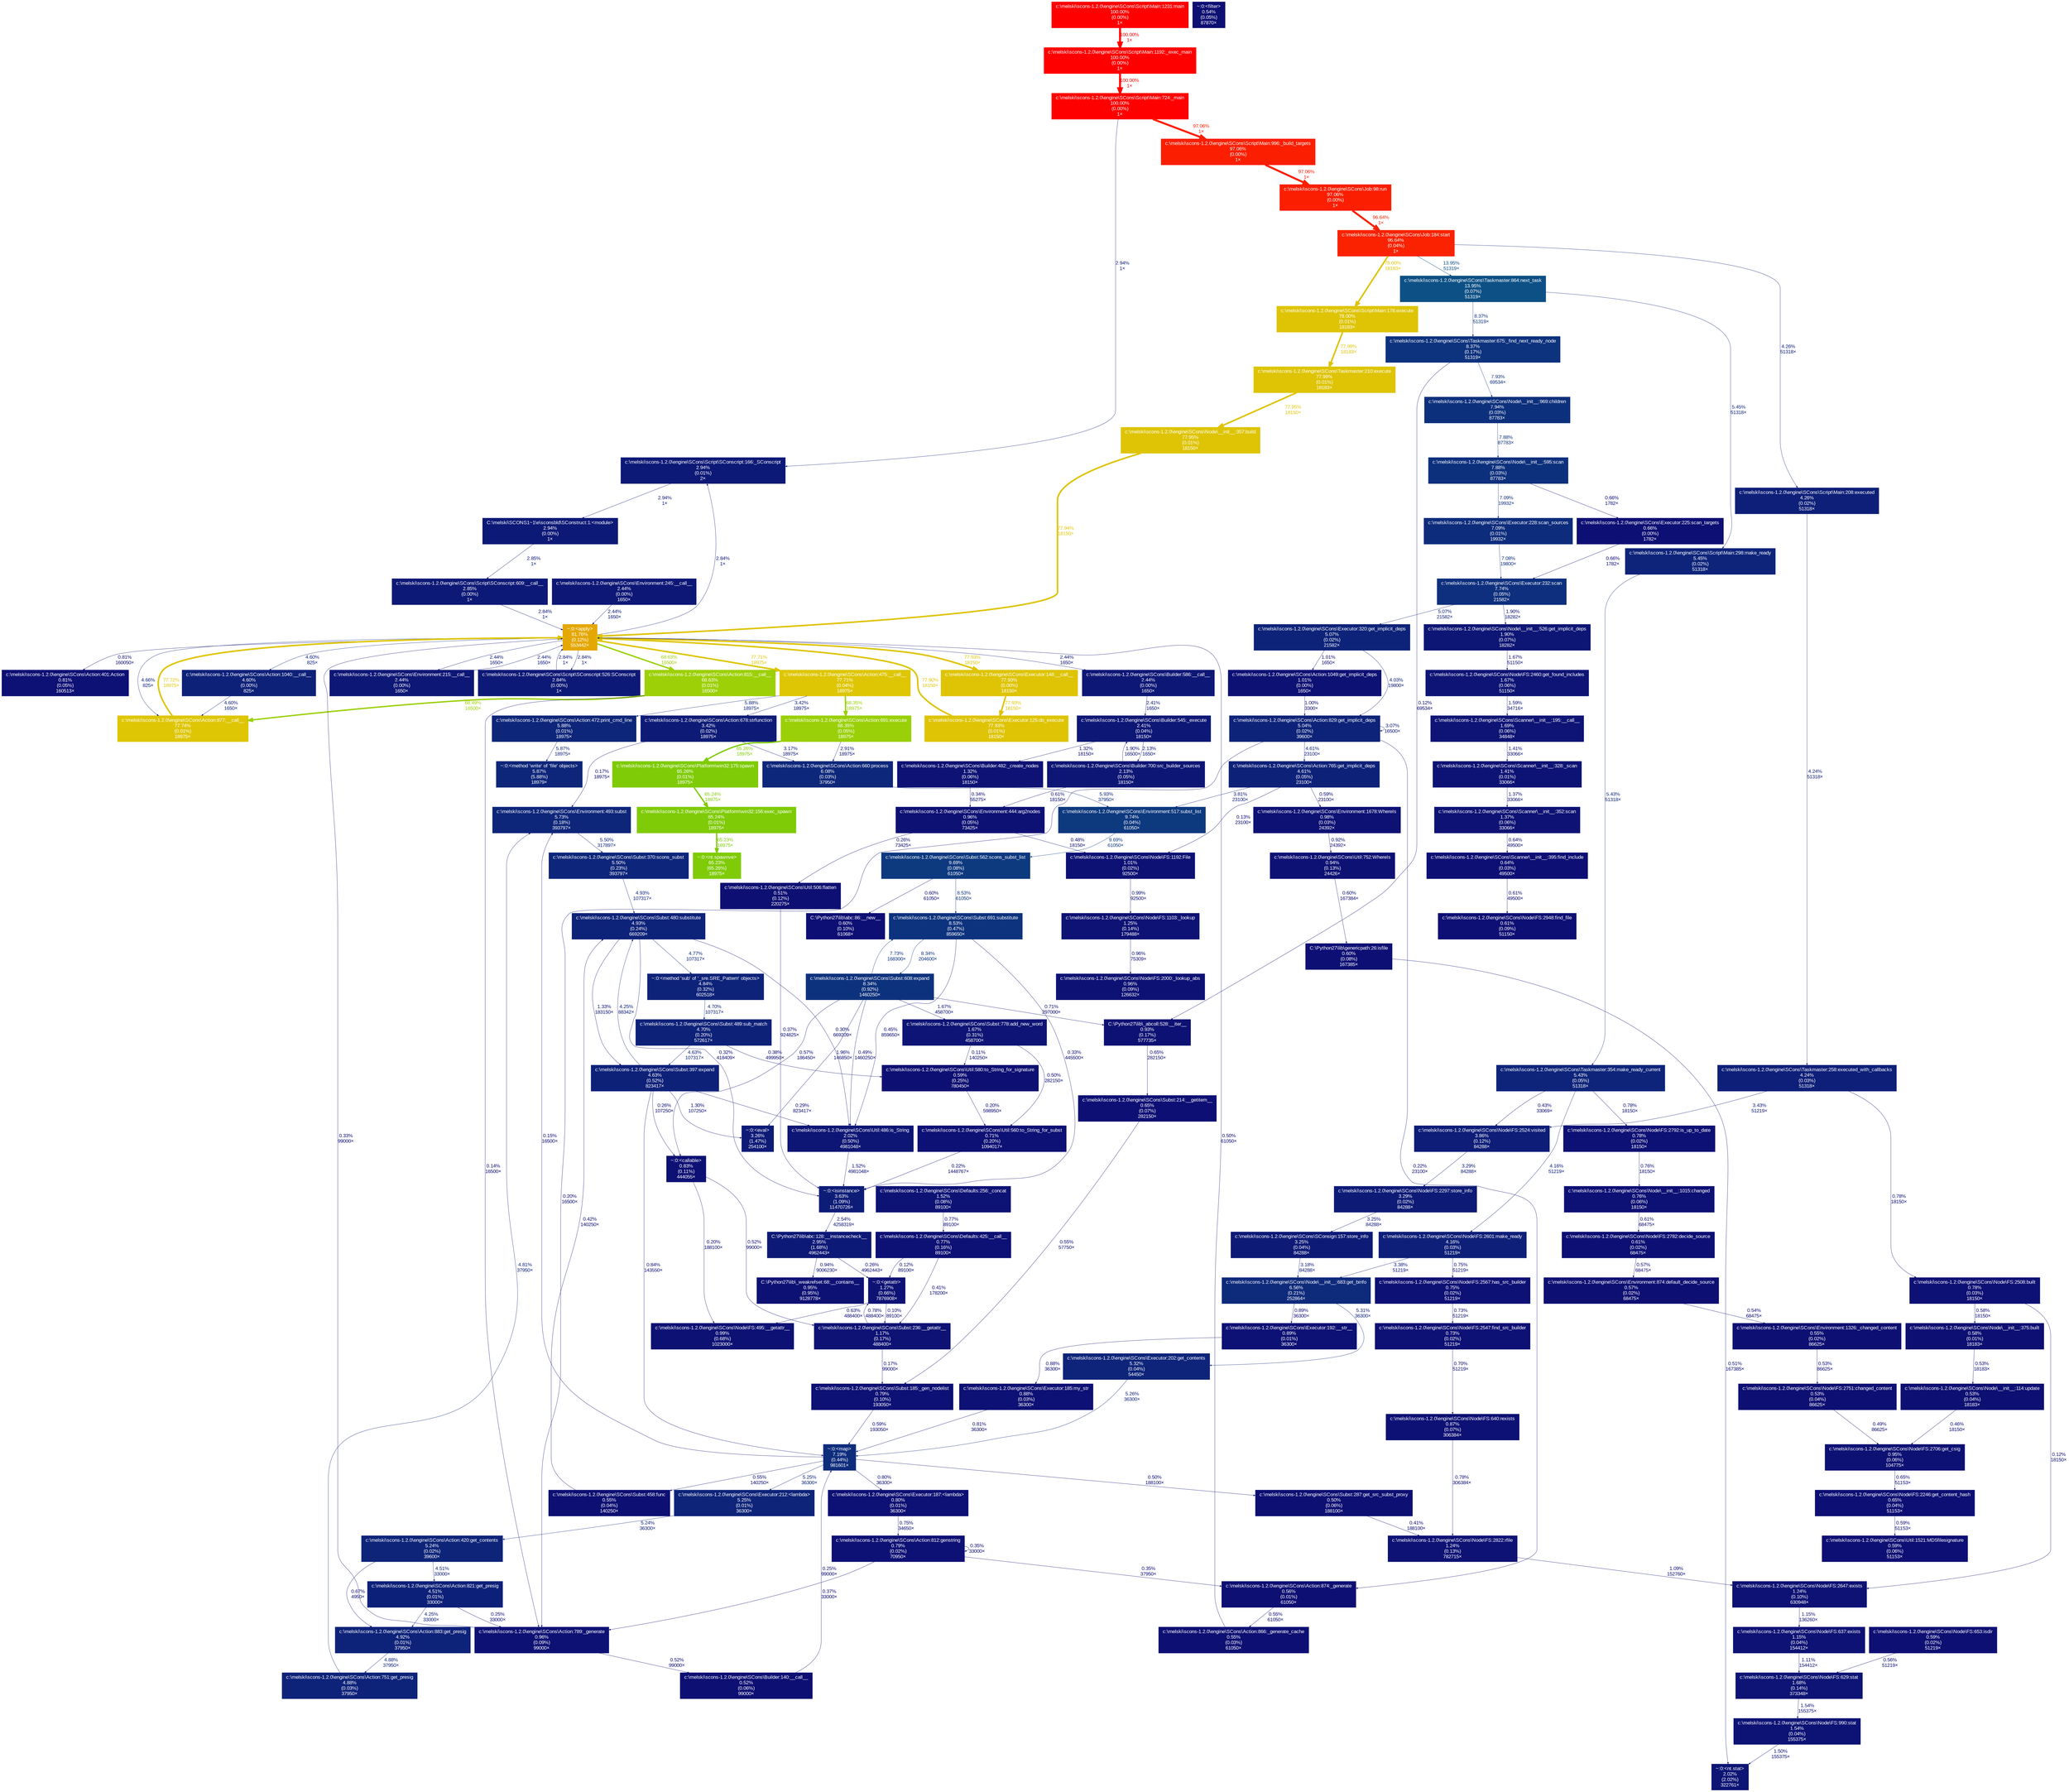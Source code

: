 digraph {
	graph [ranksep=0.25, fontname=Arial, nodesep=0.125];
	node [fontname=Arial, style=filled, height=0, width=0, shape=box, fontcolor=white];
	edge [fontname=Arial];
	7 [color="#ff0000", fontcolor="#ffffff", fontsize="10.00", label="c:\\melski\\scons-1.2.0\\engine\\SCons\\Script\\Main:724:_main\n100.00%\n(0.00%)\n1×"];
	7 -> 138 [color="#0d1977", label="2.94%\n1×", arrowsize="0.35", fontsize="10.00", fontcolor="#0d1977", labeldistance="0.50", penwidth="0.50"];
	7 -> 103 [color="#fb1e01", label="97.06%\n1×", arrowsize="0.99", fontsize="10.00", fontcolor="#fb1e01", labeldistance="3.88", penwidth="3.88"];
	14 [color="#0d327d", fontcolor="#ffffff", fontsize="10.00", label="c:\\melski\\scons-1.2.0\\engine\\SCons\\Subst:608:expand\n8.34%\n(0.92%)\n1460250×"];
	14 -> 357 [color="#0d1074", label="0.71%\n297000×", arrowsize="0.35", fontsize="10.00", fontcolor="#0d1074", labeldistance="0.50", penwidth="0.50"];
	14 -> 902 [color="#0d1575", label="1.96%\n146850×", arrowsize="0.35", fontsize="10.00", fontcolor="#0d1575", labeldistance="0.50", penwidth="0.50"];
	14 -> 232 [color="#0d1475", label="1.67%\n458700×", arrowsize="0.35", fontsize="10.00", fontcolor="#0d1475", labeldistance="0.50", penwidth="0.50"];
	14 -> 334 [color="#0d2f7d", label="7.73%\n168300×", arrowsize="0.35", fontsize="10.00", fontcolor="#0d2f7d", labeldistance="0.50", penwidth="0.50"];
	14 -> 764 [color="#0d0f73", label="0.57%\n186450×", arrowsize="0.35", fontsize="10.00", fontcolor="#0d0f73", labeldistance="0.50", penwidth="0.50"];
	14 -> 341 [color="#0d0f73", label="0.49%\n1460250×", arrowsize="0.35", fontsize="10.00", fontcolor="#0d0f73", labeldistance="0.50", penwidth="0.50"];
	20 [color="#7fcb07", fontcolor="#ffffff", fontsize="10.00", label="c:\\melski\\scons-1.2.0\\engine\\SCons\\Platform\\win32:156:exec_spawn\n65.24%\n(0.01%)\n18975×"];
	20 -> 1294 [color="#7fcb07", label="65.23%\n18975×", arrowsize="0.81", fontsize="10.00", fontcolor="#7fcb07", labeldistance="2.61", penwidth="2.61"];
	21 [color="#7fcb07", fontcolor="#ffffff", fontsize="10.00", label="c:\\melski\\scons-1.2.0\\engine\\SCons\\Platform\\win32:175:spawn\n65.26%\n(0.01%)\n18975×"];
	21 -> 20 [color="#7fcb07", label="65.24%\n18975×", arrowsize="0.81", fontsize="10.00", fontcolor="#7fcb07", labeldistance="2.61", penwidth="2.61"];
	26 [color="#e4a704", fontcolor="#ffffff", fontsize="10.00", label="~:0:<apply>\n81.76%\n(0.12%)\n553442×"];
	26 -> 138 [color="#0d1976", label="2.84%\n1×", arrowsize="0.35", fontsize="10.00", fontcolor="#0d1976", labeldistance="0.50", penwidth="0.50"];
	26 -> 408 [color="#0d1776", label="2.44%\n1650×", arrowsize="0.35", fontsize="10.00", fontcolor="#0d1776", labeldistance="0.50", penwidth="0.50"];
	26 -> 155 [color="#0d1976", label="2.84%\n1×", arrowsize="0.35", fontsize="10.00", fontcolor="#0d1976", labeldistance="0.50", penwidth="0.50"];
	26 -> 292 [color="#dec405", label="77.93%\n18150×", arrowsize="0.88", fontsize="10.00", fontcolor="#dec405", labeldistance="3.12", penwidth="3.12"];
	26 -> 37 [color="#0d1074", label="0.81%\n160050×", arrowsize="0.35", fontsize="10.00", fontcolor="#0d1074", labeldistance="0.50", penwidth="0.50"];
	26 -> 422 [color="#0d2179", label="4.60%\n825×", arrowsize="0.35", fontsize="10.00", fontcolor="#0d2179", labeldistance="0.50", penwidth="0.50"];
	26 -> 343 [color="#dec605", label="77.71%\n18975×", arrowsize="0.88", fontsize="10.00", fontcolor="#dec605", labeldistance="3.11", penwidth="3.11"];
	26 -> 379 [color="#9dd007", label="68.63%\n16500×", arrowsize="0.83", fontsize="10.00", fontcolor="#9dd007", labeldistance="2.75", penwidth="2.75"];
	26 -> 892 [color="#0d1776", label="2.44%\n1650×", arrowsize="0.35", fontsize="10.00", fontcolor="#0d1776", labeldistance="0.50", penwidth="0.50"];
	26 -> 1023 [color="#0d2179", label="4.66%\n825×", arrowsize="0.35", fontsize="10.00", fontcolor="#0d2179", labeldistance="0.50", penwidth="0.50"];
	31 [color="#0d2a7b", fontcolor="#ffffff", fontsize="10.00", label="c:\\melski\\scons-1.2.0\\engine\\SCons\\Node\\__init__:683:get_binfo\n6.56%\n(0.21%)\n252864×"];
	31 -> 428 [color="#0d247a", label="5.31%\n36300×", arrowsize="0.35", fontsize="10.00", fontcolor="#0d247a", labeldistance="0.50", penwidth="0.50"];
	31 -> 815 [color="#0d1074", label="0.89%\n36300×", arrowsize="0.35", fontsize="10.00", fontcolor="#0d1074", labeldistance="0.50", penwidth="0.50"];
	32 [color="#0d1174", fontcolor="#ffffff", fontsize="10.00", label="c:\\melski\\scons-1.2.0\\engine\\SCons\\Node\\FS:2706:get_csig\n0.95%\n(0.06%)\n104775×"];
	32 -> 85 [color="#0d0f74", label="0.65%\n51153×", arrowsize="0.35", fontsize="10.00", fontcolor="#0d0f74", labeldistance="0.50", penwidth="0.50"];
	33 [color="#0d1074", fontcolor="#ffffff", fontsize="10.00", label="c:\\melski\\scons-1.2.0\\engine\\SCons\\Node\\__init__:1015:changed\n0.76%\n(0.06%)\n18150×"];
	33 -> 1099 [color="#0d0f74", label="0.61%\n68475×", arrowsize="0.35", fontsize="10.00", fontcolor="#0d0f74", labeldistance="0.50", penwidth="0.50"];
	37 [color="#0d1074", fontcolor="#ffffff", fontsize="10.00", label="c:\\melski\\scons-1.2.0\\engine\\SCons\\Action:401:Action\n0.81%\n(0.05%)\n160513×"];
	40 [color="#ff0000", fontcolor="#ffffff", fontsize="10.00", label="c:\\melski\\scons-1.2.0\\engine\\SCons\\Script\\Main:1231:main\n100.00%\n(0.00%)\n1×"];
	40 -> 284 [color="#ff0000", label="100.00%\n1×", arrowsize="1.00", fontsize="10.00", fontcolor="#ff0000", labeldistance="4.00", penwidth="4.00"];
	50 [color="#0d327e", fontcolor="#ffffff", fontsize="10.00", label="c:\\melski\\scons-1.2.0\\engine\\SCons\\Taskmaster:675:_find_next_ready_node\n8.37%\n(0.17%)\n51319×"];
	50 -> 357 [color="#0d0d73", label="0.12%\n69534×", arrowsize="0.35", fontsize="10.00", fontcolor="#0d0d73", labeldistance="0.50", penwidth="0.50"];
	50 -> 604 [color="#0d307d", label="7.93%\n69534×", arrowsize="0.35", fontsize="10.00", fontcolor="#0d307d", labeldistance="0.50", penwidth="0.50"];
	51 [color="#0d1f78", fontcolor="#ffffff", fontsize="10.00", label="c:\\melski\\scons-1.2.0\\engine\\SCons\\Taskmaster:258:executed_with_callbacks\n4.24%\n(0.03%)\n51318×"];
	51 -> 621 [color="#0d1b77", label="3.43%\n51219×", arrowsize="0.35", fontsize="10.00", fontcolor="#0d1b77", labeldistance="0.50", penwidth="0.50"];
	51 -> 280 [color="#0d1074", label="0.78%\n18150×", arrowsize="0.35", fontsize="10.00", fontcolor="#0d1074", labeldistance="0.50", penwidth="0.50"];
	60 [color="#0d0f73", fontcolor="#ffffff", fontsize="10.00", label="c:\\melski\\scons-1.2.0\\engine\\SCons\\Util:506:flatten\n0.51%\n(0.12%)\n220275×"];
	60 -> 317 [color="#0d0e73", label="0.37%\n924825×", arrowsize="0.35", fontsize="10.00", fontcolor="#0d0e73", labeldistance="0.50", penwidth="0.50"];
	61 [color="#0d1675", fontcolor="#ffffff", fontsize="10.00", label="c:\\melski\\scons-1.2.0\\engine\\SCons\\Builder:700:src_builder_sources\n2.13%\n(0.05%)\n18150×"];
	61 -> 253 [color="#0d1575", label="1.90%\n16500×", arrowsize="0.35", fontsize="10.00", fontcolor="#0d1575", labeldistance="0.50", penwidth="0.50"];
	61 -> 62 [color="#0d0f74", label="0.61%\n18150×", arrowsize="0.35", fontsize="10.00", fontcolor="#0d0f74", labeldistance="0.50", penwidth="0.50"];
	62 [color="#0d1174", fontcolor="#ffffff", fontsize="10.00", label="c:\\melski\\scons-1.2.0\\engine\\SCons\\Environment:444:arg2nodes\n0.96%\n(0.05%)\n73425×"];
	62 -> 397 [color="#0d0f73", label="0.48%\n18150×", arrowsize="0.35", fontsize="10.00", fontcolor="#0d0f73", labeldistance="0.50", penwidth="0.50"];
	62 -> 60 [color="#0d0e73", label="0.26%\n73425×", arrowsize="0.35", fontsize="10.00", fontcolor="#0d0e73", labeldistance="0.50", penwidth="0.50"];
	77 [color="#0d2d7c", fontcolor="#ffffff", fontsize="10.00", label="~:0:<map>\n7.19%\n(0.44%)\n981601×"];
	77 -> 411 [color="#0d2479", label="5.25%\n36300×", arrowsize="0.35", fontsize="10.00", fontcolor="#0d2479", labeldistance="0.50", penwidth="0.50"];
	77 -> 163 [color="#0d0d73", label="0.15%\n16500×", arrowsize="0.35", fontsize="10.00", fontcolor="#0d0d73", labeldistance="0.50", penwidth="0.50"];
	77 -> 305 [color="#0d0f73", label="0.55%\n140250×", arrowsize="0.35", fontsize="10.00", fontcolor="#0d0f73", labeldistance="0.50", penwidth="0.50"];
	77 -> 181 [color="#0d0f73", label="0.50%\n188100×", arrowsize="0.35", fontsize="10.00", fontcolor="#0d0f73", labeldistance="0.50", penwidth="0.50"];
	77 -> 1084 [color="#0d1074", label="0.80%\n36300×", arrowsize="0.35", fontsize="10.00", fontcolor="#0d1074", labeldistance="0.50", penwidth="0.50"];
	81 [color="#0d0f73", fontcolor="#ffffff", fontsize="10.00", label="~:0:<filter>\n0.54%\n(0.05%)\n87870×"];
	84 [color="#0d0f74", fontcolor="#ffffff", fontsize="10.00", label="c:\\melski\\scons-1.2.0\\engine\\SCons\\Util:1521:MD5filesignature\n0.59%\n(0.06%)\n51153×"];
	85 [color="#0d0f74", fontcolor="#ffffff", fontsize="10.00", label="c:\\melski\\scons-1.2.0\\engine\\SCons\\Node\\FS:2246:get_content_hash\n0.65%\n(0.04%)\n51153×"];
	85 -> 84 [color="#0d0f74", label="0.59%\n51153×", arrowsize="0.35", fontsize="10.00", fontcolor="#0d0f74", labeldistance="0.50", penwidth="0.50"];
	95 [color="#0d307d", fontcolor="#ffffff", fontsize="10.00", label="c:\\melski\\scons-1.2.0\\engine\\SCons\\Node\\__init__:595:scan\n7.88%\n(0.03%)\n87783×"];
	95 -> 1199 [color="#0d0f74", label="0.66%\n1782×", arrowsize="0.35", fontsize="10.00", fontcolor="#0d0f74", labeldistance="0.50", penwidth="0.50"];
	95 -> 670 [color="#0d2c7c", label="7.09%\n19932×", arrowsize="0.35", fontsize="10.00", fontcolor="#0d2c7c", labeldistance="0.50", penwidth="0.50"];
	96 [color="#dec405", fontcolor="#ffffff", fontsize="10.00", label="c:\\melski\\scons-1.2.0\\engine\\SCons\\Node\\__init__:357:build\n77.95%\n(0.01%)\n18150×"];
	96 -> 26 [color="#dec405", label="77.94%\n18150×", arrowsize="0.88", fontsize="10.00", fontcolor="#dec405", labeldistance="3.12", penwidth="3.12"];
	98 [color="#0d5085", fontcolor="#ffffff", fontsize="10.00", label="c:\\melski\\scons-1.2.0\\engine\\SCons\\Taskmaster:864:next_task\n13.95%\n(0.07%)\n51319×"];
	98 -> 50 [color="#0d327e", label="8.37%\n51319×", arrowsize="0.35", fontsize="10.00", fontcolor="#0d327e", labeldistance="0.50", penwidth="0.50"];
	98 -> 947 [color="#0d247a", label="5.45%\n51318×", arrowsize="0.35", fontsize="10.00", fontcolor="#0d247a", labeldistance="0.50", penwidth="0.50"];
	103 [color="#fb1e01", fontcolor="#ffffff", fontsize="10.00", label="c:\\melski\\scons-1.2.0\\engine\\SCons\\Script\\Main:996:_build_targets\n97.06%\n(0.00%)\n1×"];
	103 -> 266 [color="#fb1e01", label="97.06%\n1×", arrowsize="0.99", fontsize="10.00", fontcolor="#fb1e01", labeldistance="3.88", penwidth="3.88"];
	109 [color="#fa2201", fontcolor="#ffffff", fontsize="10.00", label="c:\\melski\\scons-1.2.0\\engine\\SCons\\Job:184:start\n96.64%\n(0.04%)\n1×"];
	109 -> 98 [color="#0d5085", label="13.95%\n51319×", arrowsize="0.37", fontsize="10.00", fontcolor="#0d5085", labeldistance="0.56", penwidth="0.56"];
	109 -> 1131 [color="#dec405", label="78.00%\n18183×", arrowsize="0.88", fontsize="10.00", fontcolor="#dec405", labeldistance="3.12", penwidth="3.12"];
	109 -> 462 [color="#0d1f78", label="4.26%\n51318×", arrowsize="0.35", fontsize="10.00", fontcolor="#0d1f78", labeldistance="0.50", penwidth="0.50"];
	117 [color="#0d0f73", fontcolor="#ffffff", fontsize="10.00", label="c:\\melski\\scons-1.2.0\\engine\\SCons\\Node\\__init__:114:update\n0.53%\n(0.04%)\n18183×"];
	117 -> 32 [color="#0d0f73", label="0.46%\n18150×", arrowsize="0.35", fontsize="10.00", fontcolor="#0d0f73", labeldistance="0.50", penwidth="0.50"];
	118 [color="#0d0f73", fontcolor="#ffffff", fontsize="10.00", label="c:\\melski\\scons-1.2.0\\engine\\SCons\\Node\\__init__:375:built\n0.58%\n(0.01%)\n18183×"];
	118 -> 117 [color="#0d0f73", label="0.53%\n18183×", arrowsize="0.35", fontsize="10.00", fontcolor="#0d0f73", labeldistance="0.50", penwidth="0.50"];
	122 [color="#0d1274", fontcolor="#ffffff", fontsize="10.00", label="c:\\melski\\scons-1.2.0\\engine\\SCons\\Node\\FS:2822:rfile\n1.24%\n(0.13%)\n782715×"];
	122 -> 457 [color="#0d1174", label="1.09%\n152760×", arrowsize="0.35", fontsize="10.00", fontcolor="#0d1174", labeldistance="0.50", penwidth="0.50"];
	131 [color="#0d1174", fontcolor="#ffffff", fontsize="10.00", label="c:\\melski\\scons-1.2.0\\engine\\SCons\\Node\\FS:2000:_lookup_abs\n0.96%\n(0.09%)\n126632×"];
	133 [color="#0d0f74", fontcolor="#ffffff", fontsize="10.00", label="c:\\melski\\scons-1.2.0\\engine\\SCons\\Node\\FS:2948:find_file\n0.61%\n(0.09%)\n51150×"];
	138 [color="#0d1977", fontcolor="#ffffff", fontsize="10.00", label="c:\\melski\\scons-1.2.0\\engine\\SCons\\Script\\SConscript:166:_SConscript\n2.94%\n(0.01%)\n2×"];
	138 -> 653 [color="#0d1977", label="2.94%\n1×", arrowsize="0.35", fontsize="10.00", fontcolor="#0d1977", labeldistance="0.50", penwidth="0.50"];
	155 [color="#0d1976", fontcolor="#ffffff", fontsize="10.00", label="c:\\melski\\scons-1.2.0\\engine\\SCons\\Script\\SConscript:526:SConscript\n2.84%\n(0.00%)\n1×"];
	155 -> 26 [color="#0d1976", label="2.84%\n1×", arrowsize="0.35", fontsize="10.00", fontcolor="#0d1976", labeldistance="0.50", penwidth="0.50"];
	161 [color="#0d397f", fontcolor="#ffffff", fontsize="10.00", label="c:\\melski\\scons-1.2.0\\engine\\SCons\\Environment:517:subst_list\n9.74%\n(0.04%)\n61050×"];
	161 -> 492 [color="#0d397f", label="9.69%\n61050×", arrowsize="0.35", fontsize="10.00", fontcolor="#0d397f", labeldistance="0.50", penwidth="0.50"];
	163 [color="#0d267a", fontcolor="#ffffff", fontsize="10.00", label="c:\\melski\\scons-1.2.0\\engine\\SCons\\Environment:493:subst\n5.73%\n(0.18%)\n393797×"];
	163 -> 306 [color="#0d257a", label="5.50%\n317897×", arrowsize="0.35", fontsize="10.00", fontcolor="#0d257a", labeldistance="0.50", penwidth="0.50"];
	181 [color="#0d0f73", fontcolor="#ffffff", fontsize="10.00", label="c:\\melski\\scons-1.2.0\\engine\\SCons\\Subst:287:get_src_subst_proxy\n0.50%\n(0.06%)\n188100×"];
	181 -> 122 [color="#0d0e73", label="0.41%\n188100×", arrowsize="0.35", fontsize="10.00", fontcolor="#0d0e73", labeldistance="0.50", penwidth="0.50"];
	183 [color="#0d1074", fontcolor="#ffffff", fontsize="10.00", label="c:\\melski\\scons-1.2.0\\engine\\SCons\\Node\\FS:640:rexists\n0.87%\n(0.07%)\n306384×"];
	183 -> 122 [color="#0d1074", label="0.78%\n306384×", arrowsize="0.35", fontsize="10.00", fontcolor="#0d1074", labeldistance="0.50", penwidth="0.50"];
	184 [color="#0d1074", fontcolor="#ffffff", fontsize="10.00", label="c:\\melski\\scons-1.2.0\\engine\\SCons\\Node\\FS:2792:is_up_to_date\n0.78%\n(0.02%)\n18150×"];
	184 -> 33 [color="#0d1074", label="0.76%\n18150×", arrowsize="0.35", fontsize="10.00", fontcolor="#0d1074", labeldistance="0.50", penwidth="0.50"];
	185 [color="#0d1375", fontcolor="#ffffff", fontsize="10.00", label="c:\\melski\\scons-1.2.0\\engine\\SCons\\Scanner\\__init__:328:_scan\n1.41%\n(0.01%)\n33066×"];
	185 -> 669 [color="#0d1274", label="1.37%\n33066×", arrowsize="0.35", fontsize="10.00", fontcolor="#0d1274", labeldistance="0.50", penwidth="0.50"];
	194 [color="#0d1475", fontcolor="#ffffff", fontsize="10.00", label="c:\\melski\\scons-1.2.0\\engine\\SCons\\Node\\FS:2460:get_found_includes\n1.67%\n(0.06%)\n51150×"];
	194 -> 327 [color="#0d1375", label="1.59%\n34716×", arrowsize="0.35", fontsize="10.00", fontcolor="#0d1375", labeldistance="0.50", penwidth="0.50"];
	201 [color="#0d0f73", fontcolor="#ffffff", fontsize="10.00", label="c:\\melski\\scons-1.2.0\\engine\\SCons\\Environment:1326:_changed_content\n0.55%\n(0.02%)\n86625×"];
	201 -> 1127 [color="#0d0f73", label="0.53%\n86625×", arrowsize="0.35", fontsize="10.00", fontcolor="#0d0f73", labeldistance="0.50", penwidth="0.50"];
	203 [color="#0d0f73", fontcolor="#ffffff", fontsize="10.00", label="c:\\melski\\scons-1.2.0\\engine\\SCons\\Environment:874:default_decide_source\n0.57%\n(0.02%)\n68475×"];
	203 -> 201 [color="#0d0f73", label="0.54%\n68475×", arrowsize="0.35", fontsize="10.00", fontcolor="#0d0f73", labeldistance="0.50", penwidth="0.50"];
	207 [color="#0d2279", fontcolor="#ffffff", fontsize="10.00", label="c:\\melski\\scons-1.2.0\\engine\\SCons\\Action:751:get_presig\n4.88%\n(0.03%)\n37950×"];
	207 -> 163 [color="#0d2279", label="4.81%\n37950×", arrowsize="0.35", fontsize="10.00", fontcolor="#0d2279", labeldistance="0.50", penwidth="0.50"];
	210 [color="#0d1b77", fontcolor="#ffffff", fontsize="10.00", label="c:\\melski\\scons-1.2.0\\engine\\SCons\\Action:678:strfunction\n3.42%\n(0.02%)\n18975×"];
	210 -> 163 [color="#0d0d73", label="0.17%\n18975×", arrowsize="0.35", fontsize="10.00", fontcolor="#0d0d73", labeldistance="0.50", penwidth="0.50"];
	210 -> 277 [color="#0d1a77", label="3.17%\n18975×", arrowsize="0.35", fontsize="10.00", fontcolor="#0d1a77", labeldistance="0.50", penwidth="0.50"];
	215 [color="#0d1174", fontcolor="#ffffff", fontsize="10.00", label="c:\\melski\\scons-1.2.0\\engine\\SCons\\Environment:1678:WhereIs\n0.98%\n(0.03%)\n24392×"];
	215 -> 477 [color="#0d1174", label="0.92%\n24392×", arrowsize="0.35", fontsize="10.00", fontcolor="#0d1174", labeldistance="0.50", penwidth="0.50"];
	226 [color="#0d1274", fontcolor="#ffffff", fontsize="10.00", label="c:\\melski\\scons-1.2.0\\engine\\SCons\\Builder:482:_create_nodes\n1.32%\n(0.06%)\n18150×"];
	226 -> 62 [color="#0d0e73", label="0.34%\n55275×", arrowsize="0.35", fontsize="10.00", fontcolor="#0d0e73", labeldistance="0.50", penwidth="0.50"];
	232 [color="#0d1475", fontcolor="#ffffff", fontsize="10.00", label="c:\\melski\\scons-1.2.0\\engine\\SCons\\Subst:778:add_new_word\n1.67%\n(0.31%)\n458700×"];
	232 -> 1057 [color="#0d0d73", label="0.11%\n140250×", arrowsize="0.35", fontsize="10.00", fontcolor="#0d0d73", labeldistance="0.50", penwidth="0.50"];
	232 -> 254 [color="#0d0f73", label="0.50%\n282150×", arrowsize="0.35", fontsize="10.00", fontcolor="#0d0f73", labeldistance="0.50", penwidth="0.50"];
	235 [color="#0d247a", fontcolor="#ffffff", fontsize="10.00", label="c:\\melski\\scons-1.2.0\\engine\\SCons\\Taskmaster:354:make_ready_current\n5.43%\n(0.05%)\n51318×"];
	235 -> 621 [color="#0d0f73", label="0.43%\n33069×", arrowsize="0.35", fontsize="10.00", fontcolor="#0d0f73", labeldistance="0.50", penwidth="0.50"];
	235 -> 430 [color="#0d1f78", label="4.16%\n51219×", arrowsize="0.35", fontsize="10.00", fontcolor="#0d1f78", labeldistance="0.50", penwidth="0.50"];
	235 -> 184 [color="#0d1074", label="0.78%\n18150×", arrowsize="0.35", fontsize="10.00", fontcolor="#0d1074", labeldistance="0.50", penwidth="0.50"];
	253 [color="#0d1776", fontcolor="#ffffff", fontsize="10.00", label="c:\\melski\\scons-1.2.0\\engine\\SCons\\Builder:545:_execute\n2.41%\n(0.04%)\n18150×"];
	253 -> 226 [color="#0d1274", label="1.32%\n18150×", arrowsize="0.35", fontsize="10.00", fontcolor="#0d1274", labeldistance="0.50", penwidth="0.50"];
	253 -> 61 [color="#0d1675", label="2.13%\n1650×", arrowsize="0.35", fontsize="10.00", fontcolor="#0d1675", labeldistance="0.50", penwidth="0.50"];
	254 [color="#0d1074", fontcolor="#ffffff", fontsize="10.00", label="c:\\melski\\scons-1.2.0\\engine\\SCons\\Util:560:to_String_for_subst\n0.71%\n(0.20%)\n1094017×"];
	254 -> 317 [color="#0d0e73", label="0.22%\n1448767×", arrowsize="0.35", fontsize="10.00", fontcolor="#0d0e73", labeldistance="0.50", penwidth="0.50"];
	266 [color="#fb1e01", fontcolor="#ffffff", fontsize="10.00", label="c:\\melski\\scons-1.2.0\\engine\\SCons\\Job:98:run\n97.06%\n(0.00%)\n1×"];
	266 -> 109 [color="#fa2201", label="96.64%\n1×", arrowsize="0.98", fontsize="10.00", fontcolor="#fa2201", labeldistance="3.87", penwidth="3.87"];
	277 [color="#0d277b", fontcolor="#ffffff", fontsize="10.00", label="c:\\melski\\scons-1.2.0\\engine\\SCons\\Action:660:process\n6.08%\n(0.03%)\n37950×"];
	277 -> 161 [color="#0d277a", label="5.93%\n37950×", arrowsize="0.35", fontsize="10.00", fontcolor="#0d277a", labeldistance="0.50", penwidth="0.50"];
	280 [color="#0d1074", fontcolor="#ffffff", fontsize="10.00", label="c:\\melski\\scons-1.2.0\\engine\\SCons\\Node\\FS:2508:built\n0.78%\n(0.03%)\n18150×"];
	280 -> 118 [color="#0d0f73", label="0.58%\n18150×", arrowsize="0.35", fontsize="10.00", fontcolor="#0d0f73", labeldistance="0.50", penwidth="0.50"];
	280 -> 457 [color="#0d0d73", label="0.12%\n18150×", arrowsize="0.35", fontsize="10.00", fontcolor="#0d0d73", labeldistance="0.50", penwidth="0.50"];
	284 [color="#ff0000", fontcolor="#ffffff", fontsize="10.00", label="c:\\melski\\scons-1.2.0\\engine\\SCons\\Script\\Main:1192:_exec_main\n100.00%\n(0.00%)\n1×"];
	284 -> 7 [color="#ff0000", label="100.00%\n1×", arrowsize="1.00", fontsize="10.00", fontcolor="#ff0000", labeldistance="4.00", penwidth="4.00"];
	291 [color="#dec405", fontcolor="#ffffff", fontsize="10.00", label="c:\\melski\\scons-1.2.0\\engine\\SCons\\Executor:125:do_execute\n77.93%\n(0.01%)\n18150×"];
	291 -> 26 [color="#dec505", label="77.90%\n18150×", arrowsize="0.88", fontsize="10.00", fontcolor="#dec505", labeldistance="3.12", penwidth="3.12"];
	292 [color="#dec405", fontcolor="#ffffff", fontsize="10.00", label="c:\\melski\\scons-1.2.0\\engine\\SCons\\Executor:148:__call__\n77.93%\n(0.00%)\n18150×"];
	292 -> 291 [color="#dec405", label="77.93%\n18150×", arrowsize="0.88", fontsize="10.00", fontcolor="#dec405", labeldistance="3.12", penwidth="3.12"];
	299 [color="#0d1575", fontcolor="#ffffff", fontsize="10.00", label="c:\\melski\\scons-1.2.0\\engine\\SCons\\Node\\__init__:526:get_implicit_deps\n1.90%\n(0.07%)\n18282×"];
	299 -> 194 [color="#0d1475", label="1.67%\n51150×", arrowsize="0.35", fontsize="10.00", fontcolor="#0d1475", labeldistance="0.50", penwidth="0.50"];
	303 [color="#0d2279", fontcolor="#ffffff", fontsize="10.00", label="c:\\melski\\scons-1.2.0\\engine\\SCons\\Subst:480:substitute\n4.93%\n(0.24%)\n669209×"];
	303 -> 304 [color="#0d1274", label="1.33%\n183150×", arrowsize="0.35", fontsize="10.00", fontcolor="#0d1274", labeldistance="0.50", penwidth="0.50"];
	303 -> 691 [color="#0d2179", label="4.77%\n107317×", arrowsize="0.35", fontsize="10.00", fontcolor="#0d2179", labeldistance="0.50", penwidth="0.50"];
	303 -> 317 [color="#0d0e73", label="0.32%\n418409×", arrowsize="0.35", fontsize="10.00", fontcolor="#0d0e73", labeldistance="0.50", penwidth="0.50"];
	303 -> 341 [color="#0d0e73", label="0.30%\n669209×", arrowsize="0.35", fontsize="10.00", fontcolor="#0d0e73", labeldistance="0.50", penwidth="0.50"];
	304 [color="#0d2179", fontcolor="#ffffff", fontsize="10.00", label="c:\\melski\\scons-1.2.0\\engine\\SCons\\Subst:397:expand\n4.63%\n(0.52%)\n823417×"];
	304 -> 902 [color="#0d1274", label="1.30%\n107250×", arrowsize="0.35", fontsize="10.00", fontcolor="#0d1274", labeldistance="0.50", penwidth="0.50"];
	304 -> 77 [color="#0d1074", label="0.84%\n143550×", arrowsize="0.35", fontsize="10.00", fontcolor="#0d1074", labeldistance="0.50", penwidth="0.50"];
	304 -> 303 [color="#0d1f78", label="4.25%\n88342×", arrowsize="0.35", fontsize="10.00", fontcolor="#0d1f78", labeldistance="0.50", penwidth="0.50"];
	304 -> 764 [color="#0d0e73", label="0.26%\n107250×", arrowsize="0.35", fontsize="10.00", fontcolor="#0d0e73", labeldistance="0.50", penwidth="0.50"];
	304 -> 341 [color="#0d0e73", label="0.29%\n823417×", arrowsize="0.35", fontsize="10.00", fontcolor="#0d0e73", labeldistance="0.50", penwidth="0.50"];
	305 [color="#0d0f73", fontcolor="#ffffff", fontsize="10.00", label="c:\\melski\\scons-1.2.0\\engine\\SCons\\Subst:458:func\n0.55%\n(0.04%)\n140250×"];
	305 -> 303 [color="#0d0e73", label="0.42%\n140250×", arrowsize="0.35", fontsize="10.00", fontcolor="#0d0e73", labeldistance="0.50", penwidth="0.50"];
	306 [color="#0d257a", fontcolor="#ffffff", fontsize="10.00", label="c:\\melski\\scons-1.2.0\\engine\\SCons\\Subst:370:scons_subst\n5.50%\n(0.23%)\n393797×"];
	306 -> 303 [color="#0d2279", label="4.93%\n107317×", arrowsize="0.35", fontsize="10.00", fontcolor="#0d2279", labeldistance="0.50", penwidth="0.50"];
	316 [color="#9ad007", fontcolor="#ffffff", fontsize="10.00", label="c:\\melski\\scons-1.2.0\\engine\\SCons\\Action:691:execute\n68.35%\n(0.05%)\n18975×"];
	316 -> 21 [color="#7fcb07", label="65.26%\n18975×", arrowsize="0.81", fontsize="10.00", fontcolor="#7fcb07", labeldistance="2.61", penwidth="2.61"];
	316 -> 277 [color="#0d1976", label="2.91%\n18975×", arrowsize="0.35", fontsize="10.00", fontcolor="#0d1976", labeldistance="0.50", penwidth="0.50"];
	317 [color="#0d1c77", fontcolor="#ffffff", fontsize="10.00", label="~:0:<isinstance>\n3.63%\n(1.09%)\n11470726×"];
	317 -> 445 [color="#0d1776", label="2.54%\n4258319×", arrowsize="0.35", fontsize="10.00", fontcolor="#0d1776", labeldistance="0.50", penwidth="0.50"];
	322 [color="#0d1274", fontcolor="#ffffff", fontsize="10.00", label="c:\\melski\\scons-1.2.0\\engine\\SCons\\Node\\FS:1103:_lookup\n1.25%\n(0.14%)\n179488×"];
	322 -> 131 [color="#0d1174", label="0.96%\n75309×", arrowsize="0.35", fontsize="10.00", fontcolor="#0d1174", labeldistance="0.50", penwidth="0.50"];
	327 [color="#0d1475", fontcolor="#ffffff", fontsize="10.00", label="c:\\melski\\scons-1.2.0\\engine\\SCons\\Scanner\\__init__:195:__call__\n1.69%\n(0.06%)\n34848×"];
	327 -> 185 [color="#0d1375", label="1.41%\n33066×", arrowsize="0.35", fontsize="10.00", fontcolor="#0d1375", labeldistance="0.50", penwidth="0.50"];
	334 [color="#0d337e", fontcolor="#ffffff", fontsize="10.00", label="c:\\melski\\scons-1.2.0\\engine\\SCons\\Subst:691:substitute\n8.53%\n(0.47%)\n859650×"];
	334 -> 14 [color="#0d327d", label="8.34%\n204600×", arrowsize="0.35", fontsize="10.00", fontcolor="#0d327d", labeldistance="0.50", penwidth="0.50"];
	334 -> 341 [color="#0d0f73", label="0.45%\n859650×", arrowsize="0.35", fontsize="10.00", fontcolor="#0d0f73", labeldistance="0.50", penwidth="0.50"];
	334 -> 317 [color="#0d0e73", label="0.33%\n445500×", arrowsize="0.35", fontsize="10.00", fontcolor="#0d0e73", labeldistance="0.50", penwidth="0.50"];
	341 [color="#0d1575", fontcolor="#ffffff", fontsize="10.00", label="c:\\melski\\scons-1.2.0\\engine\\SCons\\Util:486:is_String\n2.02%\n(0.50%)\n4981048×"];
	341 -> 317 [color="#0d1375", label="1.52%\n4981048×", arrowsize="0.35", fontsize="10.00", fontcolor="#0d1375", labeldistance="0.50", penwidth="0.50"];
	343 [color="#dec605", fontcolor="#ffffff", fontsize="10.00", label="c:\\melski\\scons-1.2.0\\engine\\SCons\\Action:475:__call__\n77.71%\n(0.04%)\n18975×"];
	343 -> 347 [color="#0d267a", label="5.88%\n18975×", arrowsize="0.35", fontsize="10.00", fontcolor="#0d267a", labeldistance="0.50", penwidth="0.50"];
	343 -> 210 [color="#0d1b77", label="3.42%\n18975×", arrowsize="0.35", fontsize="10.00", fontcolor="#0d1b77", labeldistance="0.50", penwidth="0.50"];
	343 -> 316 [color="#9ad007", label="68.35%\n18975×", arrowsize="0.83", fontsize="10.00", fontcolor="#9ad007", labeldistance="2.73", penwidth="2.73"];
	345 [color="#0d267a", fontcolor="#ffffff", fontsize="10.00", label="~:0:<method 'write' of 'file' objects>\n5.87%\n(5.88%)\n18979×"];
	347 [color="#0d267a", fontcolor="#ffffff", fontsize="10.00", label="c:\\melski\\scons-1.2.0\\engine\\SCons\\Action:472:print_cmd_line\n5.88%\n(0.01%)\n18975×"];
	347 -> 345 [color="#0d267a", label="5.87%\n18975×", arrowsize="0.35", fontsize="10.00", fontcolor="#0d267a", labeldistance="0.50", penwidth="0.50"];
	351 [color="#0d2179", fontcolor="#ffffff", fontsize="10.00", label="c:\\melski\\scons-1.2.0\\engine\\SCons\\Action:765:get_implicit_deps\n4.61%\n(0.05%)\n23100×"];
	351 -> 161 [color="#0d1d78", label="3.81%\n23100×", arrowsize="0.35", fontsize="10.00", fontcolor="#0d1d78", labeldistance="0.50", penwidth="0.50"];
	351 -> 397 [color="#0d0d73", label="0.13%\n23100×", arrowsize="0.35", fontsize="10.00", fontcolor="#0d0d73", labeldistance="0.50", penwidth="0.50"];
	351 -> 215 [color="#0d0f73", label="0.59%\n23100×", arrowsize="0.35", fontsize="10.00", fontcolor="#0d0f73", labeldistance="0.50", penwidth="0.50"];
	352 [color="#0d0f73", fontcolor="#ffffff", fontsize="10.00", label="c:\\melski\\scons-1.2.0\\engine\\SCons\\Action:866:_generate_cache\n0.55%\n(0.03%)\n61050×"];
	352 -> 26 [color="#0d0f73", label="0.50%\n61050×", arrowsize="0.35", fontsize="10.00", fontcolor="#0d0f73", labeldistance="0.50", penwidth="0.50"];
	356 [color="#0d0f74", fontcolor="#ffffff", fontsize="10.00", label="c:\\melski\\scons-1.2.0\\engine\\SCons\\Subst:214:__getitem__\n0.65%\n(0.07%)\n282150×"];
	356 -> 486 [color="#0d0f73", label="0.55%\n57750×", arrowsize="0.35", fontsize="10.00", fontcolor="#0d0f73", labeldistance="0.50", penwidth="0.50"];
	357 [color="#0d1174", fontcolor="#ffffff", fontsize="10.00", label="C:\\Python27\\lib\\_abcoll:528:__iter__\n0.93%\n(0.17%)\n577735×"];
	357 -> 356 [color="#0d0f74", label="0.65%\n282150×", arrowsize="0.35", fontsize="10.00", fontcolor="#0d0f74", labeldistance="0.50", penwidth="0.50"];
	364 [color="#0d0f73", fontcolor="#ffffff", fontsize="10.00", label="c:\\melski\\scons-1.2.0\\engine\\SCons\\Builder:140:__call__\n0.52%\n(0.06%)\n99000×"];
	364 -> 77 [color="#0d0e73", label="0.25%\n99000×", arrowsize="0.35", fontsize="10.00", fontcolor="#0d0e73", labeldistance="0.50", penwidth="0.50"];
	377 [color="#0d1174", fontcolor="#ffffff", fontsize="10.00", label="c:\\melski\\scons-1.2.0\\engine\\SCons\\Action:789:_generate\n0.96%\n(0.09%)\n99000×"];
	377 -> 26 [color="#0d0e73", label="0.33%\n99000×", arrowsize="0.35", fontsize="10.00", fontcolor="#0d0e73", labeldistance="0.50", penwidth="0.50"];
	377 -> 364 [color="#0d0f73", label="0.52%\n99000×", arrowsize="0.35", fontsize="10.00", fontcolor="#0d0f73", labeldistance="0.50", penwidth="0.50"];
	378 [color="#0d2079", fontcolor="#ffffff", fontsize="10.00", label="c:\\melski\\scons-1.2.0\\engine\\SCons\\Action:821:get_presig\n4.51%\n(0.01%)\n33000×"];
	378 -> 377 [color="#0d0e73", label="0.25%\n33000×", arrowsize="0.35", fontsize="10.00", fontcolor="#0d0e73", labeldistance="0.50", penwidth="0.50"];
	378 -> 685 [color="#0d1f78", label="4.25%\n33000×", arrowsize="0.35", fontsize="10.00", fontcolor="#0d1f78", labeldistance="0.50", penwidth="0.50"];
	379 [color="#9dd007", fontcolor="#ffffff", fontsize="10.00", label="c:\\melski\\scons-1.2.0\\engine\\SCons\\Action:815:__call__\n68.63%\n(0.01%)\n16500×"];
	379 -> 377 [color="#0d0d73", label="0.14%\n16500×", arrowsize="0.35", fontsize="10.00", fontcolor="#0d0d73", labeldistance="0.50", penwidth="0.50"];
	379 -> 1023 [color="#9cd007", label="68.49%\n16500×", arrowsize="0.83", fontsize="10.00", fontcolor="#9cd007", labeldistance="2.74", penwidth="2.74"];
	380 [color="#0d1074", fontcolor="#ffffff", fontsize="10.00", label="c:\\melski\\scons-1.2.0\\engine\\SCons\\Action:812:genstring\n0.79%\n(0.02%)\n70950×"];
	380 -> 936 [color="#0d0e73", label="0.35%\n37950×", arrowsize="0.35", fontsize="10.00", fontcolor="#0d0e73", labeldistance="0.50", penwidth="0.50"];
	380 -> 377 [color="#0d0e73", label="0.37%\n33000×", arrowsize="0.35", fontsize="10.00", fontcolor="#0d0e73", labeldistance="0.50", penwidth="0.50"];
	380 -> 380 [color="#0d0e73", label="0.35%\n33000×", arrowsize="0.35", fontsize="10.00", fontcolor="#0d0e73", labeldistance="0.50", penwidth="0.50"];
	381 [color="#0d2379", fontcolor="#ffffff", fontsize="10.00", label="c:\\melski\\scons-1.2.0\\engine\\SCons\\Action:829:get_implicit_deps\n5.04%\n(0.02%)\n39600×"];
	381 -> 936 [color="#0d0e73", label="0.22%\n23100×", arrowsize="0.35", fontsize="10.00", fontcolor="#0d0e73", labeldistance="0.50", penwidth="0.50"];
	381 -> 377 [color="#0d0e73", label="0.20%\n16500×", arrowsize="0.35", fontsize="10.00", fontcolor="#0d0e73", labeldistance="0.50", penwidth="0.50"];
	381 -> 381 [color="#0d1a77", label="3.07%\n16500×", arrowsize="0.35", fontsize="10.00", fontcolor="#0d1a77", labeldistance="0.50", penwidth="0.50"];
	381 -> 351 [color="#0d2179", label="4.61%\n23100×", arrowsize="0.35", fontsize="10.00", fontcolor="#0d2179", labeldistance="0.50", penwidth="0.50"];
	397 [color="#0d1174", fontcolor="#ffffff", fontsize="10.00", label="c:\\melski\\scons-1.2.0\\engine\\SCons\\Node\\FS:1192:File\n1.01%\n(0.02%)\n92500×"];
	397 -> 322 [color="#0d1174", label="0.99%\n92500×", arrowsize="0.35", fontsize="10.00", fontcolor="#0d1174", labeldistance="0.50", penwidth="0.50"];
	401 [color="#dec405", fontcolor="#ffffff", fontsize="10.00", label="c:\\melski\\scons-1.2.0\\engine\\SCons\\Taskmaster:210:execute\n77.99%\n(0.01%)\n18183×"];
	401 -> 96 [color="#dec405", label="77.95%\n18150×", arrowsize="0.88", fontsize="10.00", fontcolor="#dec405", labeldistance="3.12", penwidth="3.12"];
	404 [color="#0d2379", fontcolor="#ffffff", fontsize="10.00", label="c:\\melski\\scons-1.2.0\\engine\\SCons\\Executor:320:get_implicit_deps\n5.07%\n(0.02%)\n21582×"];
	404 -> 381 [color="#0d1e78", label="4.03%\n19800×", arrowsize="0.35", fontsize="10.00", fontcolor="#0d1e78", labeldistance="0.50", penwidth="0.50"];
	404 -> 511 [color="#0d1174", label="1.01%\n1650×", arrowsize="0.35", fontsize="10.00", fontcolor="#0d1174", labeldistance="0.50", penwidth="0.50"];
	405 [color="#0d2f7d", fontcolor="#ffffff", fontsize="10.00", label="c:\\melski\\scons-1.2.0\\engine\\SCons\\Executor:232:scan\n7.74%\n(0.05%)\n21582×"];
	405 -> 299 [color="#0d1575", label="1.90%\n18282×", arrowsize="0.35", fontsize="10.00", fontcolor="#0d1575", labeldistance="0.50", penwidth="0.50"];
	405 -> 404 [color="#0d2379", label="5.07%\n21582×", arrowsize="0.35", fontsize="10.00", fontcolor="#0d2379", labeldistance="0.50", penwidth="0.50"];
	408 [color="#0d1776", fontcolor="#ffffff", fontsize="10.00", label="c:\\melski\\scons-1.2.0\\engine\\SCons\\Environment:215:__call__\n2.44%\n(0.00%)\n1650×"];
	408 -> 26 [color="#0d1776", label="2.44%\n1650×", arrowsize="0.35", fontsize="10.00", fontcolor="#0d1776", labeldistance="0.50", penwidth="0.50"];
	409 [color="#0d2479", fontcolor="#ffffff", fontsize="10.00", label="c:\\melski\\scons-1.2.0\\engine\\SCons\\Action:420:get_contents\n5.24%\n(0.02%)\n39600×"];
	409 -> 378 [color="#0d2079", label="4.51%\n33000×", arrowsize="0.35", fontsize="10.00", fontcolor="#0d2079", labeldistance="0.50", penwidth="0.50"];
	409 -> 685 [color="#0d0f74", label="0.67%\n4950×", arrowsize="0.35", fontsize="10.00", fontcolor="#0d0f74", labeldistance="0.50", penwidth="0.50"];
	411 [color="#0d2479", fontcolor="#ffffff", fontsize="10.00", label="c:\\melski\\scons-1.2.0\\engine\\SCons\\Executor:212:<lambda>\n5.25%\n(0.01%)\n36300×"];
	411 -> 409 [color="#0d2479", label="5.24%\n36300×", arrowsize="0.35", fontsize="10.00", fontcolor="#0d2479", labeldistance="0.50", penwidth="0.50"];
	422 [color="#0d2179", fontcolor="#ffffff", fontsize="10.00", label="c:\\melski\\scons-1.2.0\\engine\\SCons\\Action:1040:__call__\n4.60%\n(0.00%)\n825×"];
	422 -> 1023 [color="#0d2179", label="4.60%\n1650×", arrowsize="0.35", fontsize="10.00", fontcolor="#0d2179", labeldistance="0.50", penwidth="0.50"];
	426 [color="#0d1375", fontcolor="#ffffff", fontsize="10.00", label="c:\\melski\\scons-1.2.0\\engine\\SCons\\Defaults:256:_concat\n1.52%\n(0.08%)\n89100×"];
	426 -> 447 [color="#0d1074", label="0.77%\n89100×", arrowsize="0.35", fontsize="10.00", fontcolor="#0d1074", labeldistance="0.50", penwidth="0.50"];
	428 [color="#0d247a", fontcolor="#ffffff", fontsize="10.00", label="c:\\melski\\scons-1.2.0\\engine\\SCons\\Executor:202:get_contents\n5.32%\n(0.04%)\n54450×"];
	428 -> 77 [color="#0d2479", label="5.26%\n36300×", arrowsize="0.35", fontsize="10.00", fontcolor="#0d2479", labeldistance="0.50", penwidth="0.50"];
	430 [color="#0d1f78", fontcolor="#ffffff", fontsize="10.00", label="c:\\melski\\scons-1.2.0\\engine\\SCons\\Node\\FS:2601:make_ready\n4.16%\n(0.03%)\n51219×"];
	430 -> 850 [color="#0d1074", label="0.75%\n51219×", arrowsize="0.35", fontsize="10.00", fontcolor="#0d1074", labeldistance="0.50", penwidth="0.50"];
	430 -> 31 [color="#0d1b77", label="3.38%\n51219×", arrowsize="0.35", fontsize="10.00", fontcolor="#0d1b77", labeldistance="0.50", penwidth="0.50"];
	432 [color="#0d0f74", fontcolor="#ffffff", fontsize="10.00", label="C:\\Python27\\lib\\genericpath:26:isfile\n0.60%\n(0.08%)\n167385×"];
	432 -> 1060 [color="#0d0f73", label="0.51%\n167385×", arrowsize="0.35", fontsize="10.00", fontcolor="#0d0f73", labeldistance="0.50", penwidth="0.50"];
	439 [color="#0d1074", fontcolor="#ffffff", fontsize="10.00", label="c:\\melski\\scons-1.2.0\\engine\\SCons\\Node\\FS:2547:find_src_builder\n0.73%\n(0.02%)\n51219×"];
	439 -> 183 [color="#0d1074", label="0.70%\n51219×", arrowsize="0.35", fontsize="10.00", fontcolor="#0d1074", labeldistance="0.50", penwidth="0.50"];
	440 [color="#0d1274", fontcolor="#ffffff", fontsize="10.00", label="~:0:<getattr>\n1.27%\n(0.66%)\n7876908×"];
	440 -> 441 [color="#0d0d73", label="0.10%\n89100×", arrowsize="0.35", fontsize="10.00", fontcolor="#0d0d73", labeldistance="0.50", penwidth="0.50"];
	440 -> 971 [color="#0d0f74", label="0.63%\n488400×", arrowsize="0.35", fontsize="10.00", fontcolor="#0d0f74", labeldistance="0.50", penwidth="0.50"];
	441 [color="#0d1274", fontcolor="#ffffff", fontsize="10.00", label="c:\\melski\\scons-1.2.0\\engine\\SCons\\Subst:236:__getattr__\n1.17%\n(0.17%)\n488400×"];
	441 -> 440 [color="#0d1074", label="0.78%\n488400×", arrowsize="0.35", fontsize="10.00", fontcolor="#0d1074", labeldistance="0.50", penwidth="0.50"];
	441 -> 486 [color="#0d0d73", label="0.17%\n99000×", arrowsize="0.35", fontsize="10.00", fontcolor="#0d0d73", labeldistance="0.50", penwidth="0.50"];
	442 [color="#0d0f74", fontcolor="#ffffff", fontsize="10.00", label="C:\\Python27\\lib\\abc:86:__new__\n0.60%\n(0.10%)\n61068×"];
	445 [color="#0d1977", fontcolor="#ffffff", fontsize="10.00", label="C:\\Python27\\lib\\abc:128:__instancecheck__\n2.95%\n(1.68%)\n4962443×"];
	445 -> 440 [color="#0d0e73", label="0.26%\n4962443×", arrowsize="0.35", fontsize="10.00", fontcolor="#0d0e73", labeldistance="0.50", penwidth="0.50"];
	445 -> 599 [color="#0d1174", label="0.94%\n9006230×", arrowsize="0.35", fontsize="10.00", fontcolor="#0d1174", labeldistance="0.50", penwidth="0.50"];
	446 [color="#0d1976", fontcolor="#ffffff", fontsize="10.00", label="c:\\melski\\scons-1.2.0\\engine\\SCons\\Script\\SConscript:609:__call__\n2.85%\n(0.00%)\n1×"];
	446 -> 26 [color="#0d1976", label="2.84%\n1×", arrowsize="0.35", fontsize="10.00", fontcolor="#0d1976", labeldistance="0.50", penwidth="0.50"];
	447 [color="#0d1074", fontcolor="#ffffff", fontsize="10.00", label="c:\\melski\\scons-1.2.0\\engine\\SCons\\Defaults:425:__call__\n0.77%\n(0.16%)\n89100×"];
	447 -> 440 [color="#0d0d73", label="0.12%\n89100×", arrowsize="0.35", fontsize="10.00", fontcolor="#0d0d73", labeldistance="0.50", penwidth="0.50"];
	447 -> 441 [color="#0d0e73", label="0.41%\n178200×", arrowsize="0.35", fontsize="10.00", fontcolor="#0d0e73", labeldistance="0.50", penwidth="0.50"];
	455 [color="#0d1274", fontcolor="#ffffff", fontsize="10.00", label="c:\\melski\\scons-1.2.0\\engine\\SCons\\Node\\FS:637:exists\n1.15%\n(0.04%)\n154412×"];
	455 -> 565 [color="#0d1174", label="1.11%\n154412×", arrowsize="0.35", fontsize="10.00", fontcolor="#0d1174", labeldistance="0.50", penwidth="0.50"];
	457 [color="#0d1274", fontcolor="#ffffff", fontsize="10.00", label="c:\\melski\\scons-1.2.0\\engine\\SCons\\Node\\FS:2647:exists\n1.24%\n(0.10%)\n630948×"];
	457 -> 455 [color="#0d1174", label="1.15%\n136260×", arrowsize="0.35", fontsize="10.00", fontcolor="#0d1174", labeldistance="0.50", penwidth="0.50"];
	462 [color="#0d1f78", fontcolor="#ffffff", fontsize="10.00", label="c:\\melski\\scons-1.2.0\\engine\\SCons\\Script\\Main:208:executed\n4.26%\n(0.02%)\n51318×"];
	462 -> 51 [color="#0d1f78", label="4.24%\n51318×", arrowsize="0.35", fontsize="10.00", fontcolor="#0d1f78", labeldistance="0.50", penwidth="0.50"];
	477 [color="#0d1174", fontcolor="#ffffff", fontsize="10.00", label="c:\\melski\\scons-1.2.0\\engine\\SCons\\Util:752:WhereIs\n0.94%\n(0.13%)\n24426×"];
	477 -> 432 [color="#0d0f74", label="0.60%\n167384×", arrowsize="0.35", fontsize="10.00", fontcolor="#0d0f74", labeldistance="0.50", penwidth="0.50"];
	482 [color="#0d0f73", fontcolor="#ffffff", fontsize="10.00", label="c:\\melski\\scons-1.2.0\\engine\\SCons\\Node\\FS:653:isdir\n0.59%\n(0.02%)\n51219×"];
	482 -> 565 [color="#0d0f73", label="0.56%\n51219×", arrowsize="0.35", fontsize="10.00", fontcolor="#0d0f73", labeldistance="0.50", penwidth="0.50"];
	486 [color="#0d1074", fontcolor="#ffffff", fontsize="10.00", label="c:\\melski\\scons-1.2.0\\engine\\SCons\\Subst:185:_gen_nodelist\n0.79%\n(0.10%)\n193050×"];
	486 -> 77 [color="#0d0f74", label="0.59%\n193050×", arrowsize="0.35", fontsize="10.00", fontcolor="#0d0f74", labeldistance="0.50", penwidth="0.50"];
	492 [color="#0d397f", fontcolor="#ffffff", fontsize="10.00", label="c:\\melski\\scons-1.2.0\\engine\\SCons\\Subst:562:scons_subst_list\n9.69%\n(0.08%)\n61050×"];
	492 -> 334 [color="#0d337e", label="8.53%\n61050×", arrowsize="0.35", fontsize="10.00", fontcolor="#0d337e", labeldistance="0.50", penwidth="0.50"];
	492 -> 442 [color="#0d0f74", label="0.60%\n61050×", arrowsize="0.35", fontsize="10.00", fontcolor="#0d0f74", labeldistance="0.50", penwidth="0.50"];
	511 [color="#0d1174", fontcolor="#ffffff", fontsize="10.00", label="c:\\melski\\scons-1.2.0\\engine\\SCons\\Action:1049:get_implicit_deps\n1.01%\n(0.00%)\n1650×"];
	511 -> 381 [color="#0d1174", label="1.00%\n3300×", arrowsize="0.35", fontsize="10.00", fontcolor="#0d1174", labeldistance="0.50", penwidth="0.50"];
	565 [color="#0d1475", fontcolor="#ffffff", fontsize="10.00", label="c:\\melski\\scons-1.2.0\\engine\\SCons\\Node\\FS:629:stat\n1.68%\n(0.14%)\n373348×"];
	565 -> 1270 [color="#0d1375", label="1.54%\n155375×", arrowsize="0.35", fontsize="10.00", fontcolor="#0d1375", labeldistance="0.50", penwidth="0.50"];
	599 [color="#0d1174", fontcolor="#ffffff", fontsize="10.00", label="C:\\Python27\\lib\\_weakrefset:68:__contains__\n0.95%\n(0.95%)\n9128778×"];
	604 [color="#0d307d", fontcolor="#ffffff", fontsize="10.00", label="c:\\melski\\scons-1.2.0\\engine\\SCons\\Node\\__init__:969:children\n7.94%\n(0.03%)\n87783×"];
	604 -> 95 [color="#0d307d", label="7.88%\n87783×", arrowsize="0.35", fontsize="10.00", fontcolor="#0d307d", labeldistance="0.50", penwidth="0.50"];
	621 [color="#0d1d78", fontcolor="#ffffff", fontsize="10.00", label="c:\\melski\\scons-1.2.0\\engine\\SCons\\Node\\FS:2524:visited\n3.86%\n(0.12%)\n84288×"];
	621 -> 990 [color="#0d1b77", label="3.29%\n84288×", arrowsize="0.35", fontsize="10.00", fontcolor="#0d1b77", labeldistance="0.50", penwidth="0.50"];
	653 [color="#0d1977", fontcolor="#ffffff", fontsize="10.00", label="C:\\melski\\SCONS1~1\\e\\sconsbld\\SConstruct:1:<module>\n2.94%\n(0.00%)\n1×"];
	653 -> 446 [color="#0d1976", label="2.85%\n1×", arrowsize="0.35", fontsize="10.00", fontcolor="#0d1976", labeldistance="0.50", penwidth="0.50"];
	669 [color="#0d1274", fontcolor="#ffffff", fontsize="10.00", label="c:\\melski\\scons-1.2.0\\engine\\SCons\\Scanner\\__init__:352:scan\n1.37%\n(0.06%)\n33066×"];
	669 -> 868 [color="#0d0f74", label="0.64%\n49500×", arrowsize="0.35", fontsize="10.00", fontcolor="#0d0f74", labeldistance="0.50", penwidth="0.50"];
	670 [color="#0d2c7c", fontcolor="#ffffff", fontsize="10.00", label="c:\\melski\\scons-1.2.0\\engine\\SCons\\Executor:228:scan_sources\n7.09%\n(0.01%)\n19932×"];
	670 -> 405 [color="#0d2c7c", label="7.08%\n19800×", arrowsize="0.35", fontsize="10.00", fontcolor="#0d2c7c", labeldistance="0.50", penwidth="0.50"];
	685 [color="#0d2279", fontcolor="#ffffff", fontsize="10.00", label="c:\\melski\\scons-1.2.0\\engine\\SCons\\Action:883:get_presig\n4.92%\n(0.01%)\n37950×"];
	685 -> 207 [color="#0d2279", label="4.88%\n37950×", arrowsize="0.35", fontsize="10.00", fontcolor="#0d2279", labeldistance="0.50", penwidth="0.50"];
	690 [color="#0d2179", fontcolor="#ffffff", fontsize="10.00", label="c:\\melski\\scons-1.2.0\\engine\\SCons\\Subst:489:sub_match\n4.70%\n(0.20%)\n572617×"];
	690 -> 304 [color="#0d2179", label="4.63%\n107317×", arrowsize="0.35", fontsize="10.00", fontcolor="#0d2179", labeldistance="0.50", penwidth="0.50"];
	690 -> 1057 [color="#0d0e73", label="0.38%\n499950×", arrowsize="0.35", fontsize="10.00", fontcolor="#0d0e73", labeldistance="0.50", penwidth="0.50"];
	691 [color="#0d2279", fontcolor="#ffffff", fontsize="10.00", label="~:0:<method 'sub' of '_sre.SRE_Pattern' objects>\n4.84%\n(0.32%)\n602518×"];
	691 -> 690 [color="#0d2179", label="4.70%\n107317×", arrowsize="0.35", fontsize="10.00", fontcolor="#0d2179", labeldistance="0.50", penwidth="0.50"];
	740 [color="#0d1776", fontcolor="#ffffff", fontsize="10.00", label="c:\\melski\\scons-1.2.0\\engine\\SCons\\Environment:245:__call__\n2.44%\n(0.00%)\n1650×"];
	740 -> 26 [color="#0d1776", label="2.44%\n1650×", arrowsize="0.35", fontsize="10.00", fontcolor="#0d1776", labeldistance="0.50", penwidth="0.50"];
	764 [color="#0d1074", fontcolor="#ffffff", fontsize="10.00", label="~:0:<callable>\n0.83%\n(0.11%)\n444055×"];
	764 -> 441 [color="#0d0f73", label="0.52%\n99000×", arrowsize="0.35", fontsize="10.00", fontcolor="#0d0f73", labeldistance="0.50", penwidth="0.50"];
	764 -> 971 [color="#0d0e73", label="0.20%\n188100×", arrowsize="0.35", fontsize="10.00", fontcolor="#0d0e73", labeldistance="0.50", penwidth="0.50"];
	771 [color="#0d1b77", fontcolor="#ffffff", fontsize="10.00", label="c:\\melski\\scons-1.2.0\\engine\\SCons\\SConsign:157:store_info\n3.25%\n(0.04%)\n84288×"];
	771 -> 31 [color="#0d1a77", label="3.18%\n84288×", arrowsize="0.35", fontsize="10.00", fontcolor="#0d1a77", labeldistance="0.50", penwidth="0.50"];
	814 [color="#0d1074", fontcolor="#ffffff", fontsize="10.00", label="c:\\melski\\scons-1.2.0\\engine\\SCons\\Executor:185:my_str\n0.88%\n(0.03%)\n36300×"];
	814 -> 77 [color="#0d1074", label="0.81%\n36300×", arrowsize="0.35", fontsize="10.00", fontcolor="#0d1074", labeldistance="0.50", penwidth="0.50"];
	815 [color="#0d1074", fontcolor="#ffffff", fontsize="10.00", label="c:\\melski\\scons-1.2.0\\engine\\SCons\\Executor:192:__str__\n0.89%\n(0.01%)\n36300×"];
	815 -> 814 [color="#0d1074", label="0.88%\n36300×", arrowsize="0.35", fontsize="10.00", fontcolor="#0d1074", labeldistance="0.50", penwidth="0.50"];
	850 [color="#0d1074", fontcolor="#ffffff", fontsize="10.00", label="c:\\melski\\scons-1.2.0\\engine\\SCons\\Node\\FS:2567:has_src_builder\n0.75%\n(0.02%)\n51219×"];
	850 -> 439 [color="#0d1074", label="0.73%\n51219×", arrowsize="0.35", fontsize="10.00", fontcolor="#0d1074", labeldistance="0.50", penwidth="0.50"];
	868 [color="#0d0f74", fontcolor="#ffffff", fontsize="10.00", label="c:\\melski\\scons-1.2.0\\engine\\SCons\\Scanner\\__init__:395:find_include\n0.64%\n(0.03%)\n49500×"];
	868 -> 133 [color="#0d0f74", label="0.61%\n49500×", arrowsize="0.35", fontsize="10.00", fontcolor="#0d0f74", labeldistance="0.50", penwidth="0.50"];
	892 [color="#0d1776", fontcolor="#ffffff", fontsize="10.00", label="c:\\melski\\scons-1.2.0\\engine\\SCons\\Builder:586:__call__\n2.44%\n(0.00%)\n1650×"];
	892 -> 253 [color="#0d1776", label="2.41%\n1650×", arrowsize="0.35", fontsize="10.00", fontcolor="#0d1776", labeldistance="0.50", penwidth="0.50"];
	902 [color="#0d1b77", fontcolor="#ffffff", fontsize="10.00", label="~:0:<eval>\n3.26%\n(1.47%)\n254100×"];
	936 [color="#0d0f73", fontcolor="#ffffff", fontsize="10.00", label="c:\\melski\\scons-1.2.0\\engine\\SCons\\Action:874:_generate\n0.56%\n(0.01%)\n61050×"];
	936 -> 352 [color="#0d0f73", label="0.55%\n61050×", arrowsize="0.35", fontsize="10.00", fontcolor="#0d0f73", labeldistance="0.50", penwidth="0.50"];
	947 [color="#0d247a", fontcolor="#ffffff", fontsize="10.00", label="c:\\melski\\scons-1.2.0\\engine\\SCons\\Script\\Main:298:make_ready\n5.45%\n(0.02%)\n51318×"];
	947 -> 235 [color="#0d247a", label="5.43%\n51318×", arrowsize="0.35", fontsize="10.00", fontcolor="#0d247a", labeldistance="0.50", penwidth="0.50"];
	971 [color="#0d1174", fontcolor="#ffffff", fontsize="10.00", label="c:\\melski\\scons-1.2.0\\engine\\SCons\\Node\\FS:495:__getattr__\n0.99%\n(0.68%)\n1023000×"];
	990 [color="#0d1b77", fontcolor="#ffffff", fontsize="10.00", label="c:\\melski\\scons-1.2.0\\engine\\SCons\\Node\\FS:2297:store_info\n3.29%\n(0.02%)\n84288×"];
	990 -> 771 [color="#0d1b77", label="3.25%\n84288×", arrowsize="0.35", fontsize="10.00", fontcolor="#0d1b77", labeldistance="0.50", penwidth="0.50"];
	1023 [color="#dec605", fontcolor="#ffffff", fontsize="10.00", label="c:\\melski\\scons-1.2.0\\engine\\SCons\\Action:877:__call__\n77.74%\n(0.01%)\n18975×"];
	1023 -> 26 [color="#dec605", label="77.72%\n18975×", arrowsize="0.88", fontsize="10.00", fontcolor="#dec605", labeldistance="3.11", penwidth="3.11"];
	1057 [color="#0d0f73", fontcolor="#ffffff", fontsize="10.00", label="c:\\melski\\scons-1.2.0\\engine\\SCons\\Util:580:to_String_for_signature\n0.59%\n(0.25%)\n780450×"];
	1057 -> 254 [color="#0d0e73", label="0.20%\n598950×", arrowsize="0.35", fontsize="10.00", fontcolor="#0d0e73", labeldistance="0.50", penwidth="0.50"];
	1060 [color="#0d1575", fontcolor="#ffffff", fontsize="10.00", label="~:0:<nt.stat>\n2.02%\n(2.02%)\n322761×"];
	1084 [color="#0d1074", fontcolor="#ffffff", fontsize="10.00", label="c:\\melski\\scons-1.2.0\\engine\\SCons\\Executor:187:<lambda>\n0.80%\n(0.01%)\n36300×"];
	1084 -> 380 [color="#0d1074", label="0.75%\n34650×", arrowsize="0.35", fontsize="10.00", fontcolor="#0d1074", labeldistance="0.50", penwidth="0.50"];
	1099 [color="#0d0f74", fontcolor="#ffffff", fontsize="10.00", label="c:\\melski\\scons-1.2.0\\engine\\SCons\\Node\\FS:2782:decide_source\n0.61%\n(0.02%)\n68475×"];
	1099 -> 203 [color="#0d0f73", label="0.57%\n68475×", arrowsize="0.35", fontsize="10.00", fontcolor="#0d0f73", labeldistance="0.50", penwidth="0.50"];
	1127 [color="#0d0f73", fontcolor="#ffffff", fontsize="10.00", label="c:\\melski\\scons-1.2.0\\engine\\SCons\\Node\\FS:2751:changed_content\n0.53%\n(0.04%)\n86625×"];
	1127 -> 32 [color="#0d0f73", label="0.49%\n86625×", arrowsize="0.35", fontsize="10.00", fontcolor="#0d0f73", labeldistance="0.50", penwidth="0.50"];
	1131 [color="#dec405", fontcolor="#ffffff", fontsize="10.00", label="c:\\melski\\scons-1.2.0\\engine\\SCons\\Script\\Main:178:execute\n78.00%\n(0.01%)\n18183×"];
	1131 -> 401 [color="#dec405", label="77.99%\n18183×", arrowsize="0.88", fontsize="10.00", fontcolor="#dec405", labeldistance="3.12", penwidth="3.12"];
	1199 [color="#0d0f74", fontcolor="#ffffff", fontsize="10.00", label="c:\\melski\\scons-1.2.0\\engine\\SCons\\Executor:225:scan_targets\n0.66%\n(0.00%)\n1782×"];
	1199 -> 405 [color="#0d0f74", label="0.66%\n1782×", arrowsize="0.35", fontsize="10.00", fontcolor="#0d0f74", labeldistance="0.50", penwidth="0.50"];
	1270 [color="#0d1375", fontcolor="#ffffff", fontsize="10.00", label="c:\\melski\\scons-1.2.0\\engine\\SCons\\Node\\FS:990:stat\n1.54%\n(0.04%)\n155375×"];
	1270 -> 1060 [color="#0d1375", label="1.50%\n155375×", arrowsize="0.35", fontsize="10.00", fontcolor="#0d1375", labeldistance="0.50", penwidth="0.50"];
	1294 [color="#7fcb07", fontcolor="#ffffff", fontsize="10.00", label="~:0:<nt.spawnve>\n65.23%\n(65.26%)\n18975×"];
}
